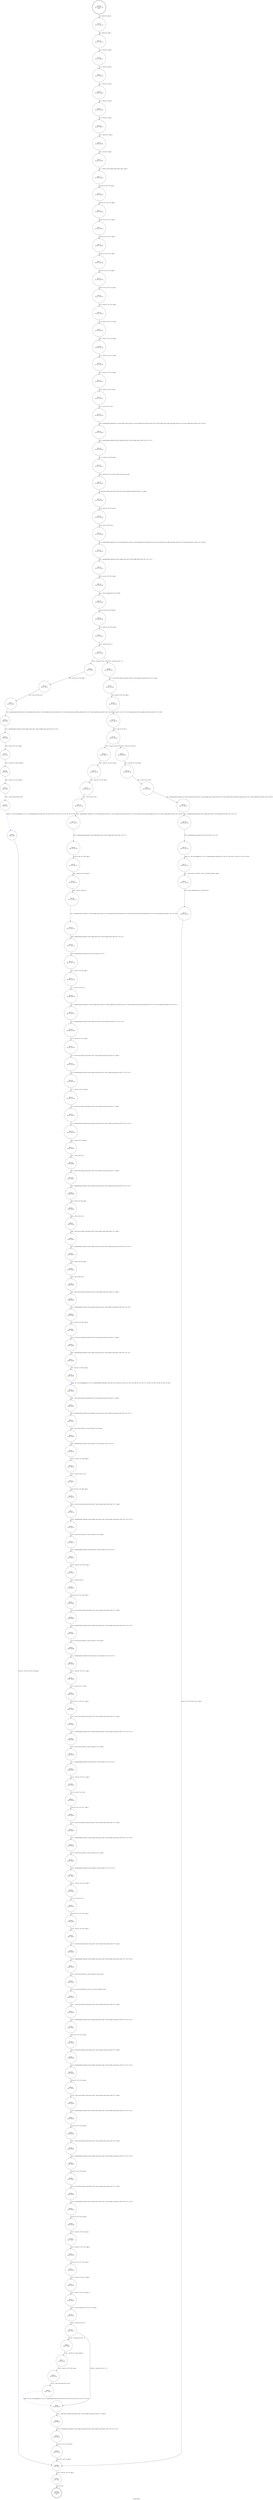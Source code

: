 digraph serial_create {
label="serial_create"
60699 [label="N60699\n(rp:0, ep:0)\nexit", shape="doublecircle"]
60700 [label="N60700\n(rp:174, ep:174)\nentry", shape="doublecircle"]
60700 -> 60702 [label="%8 = alloca i32, align 4"]
60702 [label="N60702\n(rp:173, ep:173)", shape="circle"]
60702 -> 60703 [label="%9 = alloca i32, align 4"]
60703 [label="N60703\n(rp:172, ep:172)", shape="circle"]
60703 -> 60704 [label="%10 = alloca i32, align 4"]
60704 [label="N60704\n(rp:171, ep:171)", shape="circle"]
60704 -> 60705 [label="%11 = alloca i32, align 4"]
60705 [label="N60705\n(rp:170, ep:170)", shape="circle"]
60705 -> 60706 [label="%12 = alloca i32, align 4"]
60706 [label="N60706\n(rp:169, ep:169)", shape="circle"]
60706 -> 60707 [label="%13 = alloca i32, align 4"]
60707 [label="N60707\n(rp:168, ep:168)", shape="circle"]
60707 -> 60708 [label="%14 = alloca i8*, align 8"]
60708 [label="N60708\n(rp:167, ep:167)", shape="circle"]
60708 -> 60709 [label="%15 = alloca i32*, align 8"]
60709 [label="N60709\n(rp:166, ep:166)", shape="circle"]
60709 -> 60710 [label="%16 = alloca i32, align 4"]
60710 [label="N60710\n(rp:165, ep:165)", shape="circle"]
60710 -> 60711 [label="%17 = alloca %struct.rdpdr_serial_device_info*, align 8"]
60711 [label="N60711\n(rp:164, ep:164)", shape="circle"]
60711 -> 60713 [label="store i32 %0, i32* %9, align 4"]
60713 [label="N60713\n(rp:163, ep:163)", shape="circle"]
60713 -> 60715 [label="store i32 %1, i32* %10, align 4"]
60715 [label="N60715\n(rp:162, ep:162)", shape="circle"]
60715 -> 60717 [label="store i32 %2, i32* %11, align 4"]
60717 [label="N60717\n(rp:161, ep:161)", shape="circle"]
60717 -> 60719 [label="store i32 %3, i32* %12, align 4"]
60719 [label="N60719\n(rp:160, ep:160)", shape="circle"]
60719 -> 60721 [label="store i32 %4, i32* %13, align 4"]
60721 [label="N60721\n(rp:159, ep:159)", shape="circle"]
60721 -> 60723 [label="store i8* %5, i8** %14, align 8"]
60723 [label="N60723\n(rp:158, ep:158)", shape="circle"]
60723 -> 60725 [label="store i32* %6, i32** %15, align 8"]
60725 [label="N60725\n(rp:157, ep:157)", shape="circle"]
60725 -> 60726 [label="%18 = load i32, i32* %10, align 4"]
60726 [label="N60726\n(rp:156, ep:156)", shape="circle"]
60726 -> 60727 [label="%19 = load i32, i32* %11, align 4"]
60727 [label="N60727\n(rp:155, ep:155)", shape="circle"]
60727 -> 60728 [label="%20 = load i32, i32* %12, align 4"]
60728 [label="N60728\n(rp:154, ep:154)", shape="circle"]
60728 -> 60729 [label="%21 = load i32, i32* %13, align 4"]
60729 [label="N60729\n(rp:153, ep:153)", shape="circle"]
60729 -> 60732 [label="%22 = load i8*, i8** %14, align 8"]
60732 [label="N60732\n(rp:152, ep:152)", shape="circle"]
60732 -> 60733 [label="%23 = load i32, i32* %9, align 4"]
60733 [label="N60733\n(rp:151, ep:151)", shape="circle"]
60733 -> 60734 [label="%24 = zext i32 %23 to i64"]
60734 [label="N60734\n(rp:150, ep:150)", shape="circle"]
60734 -> 60735 [label="%25 = getelementptr inbounds [0 x %struct.rdpdr_device_info], [0 x %struct.rdpdr_device_info]* bitcast ([16 x %struct.rdpdr_device_info]* @g_rdpdr_device to [0 x %struct.rdpdr_device_info]*), i64 0, i64 %24"]
60735 [label="N60735\n(rp:149, ep:149)", shape="circle"]
60735 -> 60736 [label="%26 = getelementptr inbounds %struct.rdpdr_device_info, %struct.rdpdr_device_info* %25, i32 0, i32 4"]
60736 [label="N60736\n(rp:148, ep:148)", shape="circle"]
60736 -> 60737 [label="%27 = load i8*, i8** %26, align 8"]
60737 [label="N60737\n(rp:147, ep:147)", shape="circle"]
60737 -> 60738 [label="%28 = bitcast i8* %27 to %struct.rdpdr_serial_device_info*"]
60738 [label="N60738\n(rp:146, ep:146)", shape="circle"]
60738 -> 60739 [label="store %struct.rdpdr_serial_device_info* %28, %struct.rdpdr_serial_device_info** %17, align 8"]
60739 [label="N60739\n(rp:145, ep:145)", shape="circle"]
60739 -> 60740 [label="%29 = load i32, i32* %9, align 4"]
60740 [label="N60740\n(rp:144, ep:144)", shape="circle"]
60740 -> 60741 [label="%30 = zext i32 %29 to i64"]
60741 [label="N60741\n(rp:143, ep:143)", shape="circle"]
60741 -> 60742 [label="%31 = getelementptr inbounds [0 x %struct.rdpdr_device_info], [0 x %struct.rdpdr_device_info]* bitcast ([16 x %struct.rdpdr_device_info]* @g_rdpdr_device to [0 x %struct.rdpdr_device_info]*), i64 0, i64 %30"]
60742 [label="N60742\n(rp:142, ep:142)", shape="circle"]
60742 -> 60743 [label="%32 = getelementptr inbounds %struct.rdpdr_device_info, %struct.rdpdr_device_info* %31, i32 0, i32 3"]
60743 [label="N60743\n(rp:141, ep:141)", shape="circle"]
60743 -> 60744 [label="%33 = load i8*, i8** %32, align 8"]
60744 [label="N60744\n(rp:140, ep:140)", shape="circle"]
60744 -> 60745 [label="%34 = call i32 @open(i8* %33, i32 2306)"]
60745 [label="N60745\n(rp:139, ep:139)", shape="circle"]
60745 -> 60746 [label="store i32 %34, i32* %16, align 4"]
60746 [label="N60746\n(rp:138, ep:138)", shape="circle"]
60746 -> 60747 [label="%35 = load i32, i32* %16, align 4"]
60747 [label="N60747\n(rp:137, ep:137)", shape="circle"]
60747 -> 60748 [label="%36 = icmp eq i32 %35, -1"]
60748 [label="N60748\n(rp:136, ep:136)", shape="circle"]
60748 -> 60888 [label="[%36 = icmp eq i32 %35, -1]"]
60748 -> 60889 [label="[!(%36 = icmp eq i32 %35, -1)]"]
60750 [label="N60750\n(rp:11, ep:11)", shape="circle"]
60750 -> 60751 [label="%39 = zext i32 %38 to i64"]
60751 [label="N60751\n(rp:10, ep:10)", shape="circle"]
60751 -> 60752 [label="%40 = getelementptr inbounds [0 x %struct.rdpdr_device_info], [0 x %struct.rdpdr_device_info]* bitcast ([16 x %struct.rdpdr_device_info]* @g_rdpdr_device to [0 x %struct.rdpdr_device_info]*), i64 0, i64 %39"]
60752 [label="N60752\n(rp:9, ep:9)", shape="circle"]
60752 -> 60753 [label="%41 = getelementptr inbounds %struct.rdpdr_device_info, %struct.rdpdr_device_info* %40, i32 0, i32 3"]
60753 [label="N60753\n(rp:8, ep:8)", shape="circle"]
60753 -> 60754 [label="%42 = load i8*, i8** %41, align 8"]
60754 [label="N60754\n(rp:7, ep:7)", shape="circle"]
60754 -> 60755 [label="%43 = call i32* @__errno_location()"]
60755 [label="N60755\n(rp:6, ep:6)", shape="circle"]
60755 -> 60756 [label="%44 = load i32, i32* %43, align 4"]
60756 [label="N60756\n(rp:5, ep:5)", shape="circle"]
60756 -> 60757 [label="%45 = call i8* @strerror(i32 %44)"]
60757 [label="N60757\n(rp:4, ep:4)", shape="circle"]
60757 -> 60758 [label="logger --@-- call void @logger(i32 6, i32 3, i8* getelementptr inbounds ([38 x i8], [38 x i8]* @.str.10.297, i32 0, i32 0), i8* %42, i8* %45)", style="dashed", color="blue"]
60758 [label="N60758\n(rp:3, ep:3)", shape="circle"]
60758 -> 60886 [label="store i32 -1073741790, i32* %8, align 4"]
60761 [label="N60761\n(rp:134, ep:134)", shape="circle"]
60761 -> 60762 [label="%48 = load i32, i32* %16, align 4"]
60762 [label="N60762\n(rp:133, ep:133)", shape="circle"]
60762 -> 60763 [label="get_termios --@-- %49 = call i32 @get_termios(%struct.rdpdr_serial_device_info* %47, i32 %48)", style="dashed", color="blue"]
60763 [label="N60763\n(rp:132, ep:132)", shape="circle"]
60763 -> 60764 [label="%50 = icmp ne i32 %49, 0"]
60764 [label="N60764\n(rp:131, ep:131)", shape="circle"]
60764 -> 60890 [label="[%50 = icmp ne i32 %49, 0]"]
60764 -> 60891 [label="[!(%50 = icmp ne i32 %49, 0)]"]
60766 [label="N60766\n(rp:129, ep:129)", shape="circle"]
60766 -> 60767 [label="%53 = zext i32 %52 to i64"]
60767 [label="N60767\n(rp:128, ep:128)", shape="circle"]
60767 -> 60768 [label="%54 = getelementptr inbounds [0 x %struct.rdpdr_device_info], [0 x %struct.rdpdr_device_info]* bitcast ([16 x %struct.rdpdr_device_info]* @g_rdpdr_device to [0 x %struct.rdpdr_device_info]*), i64 0, i64 %53"]
60768 [label="N60768\n(rp:127, ep:127)", shape="circle"]
60768 -> 60769 [label="%55 = getelementptr inbounds %struct.rdpdr_device_info, %struct.rdpdr_device_info* %54, i32 0, i32 2"]
60769 [label="N60769\n(rp:126, ep:126)", shape="circle"]
60769 -> 60770 [label="%56 = getelementptr inbounds [8 x i8], [8 x i8]* %55, i32 0, i32 0"]
60770 [label="N60770\n(rp:125, ep:125)", shape="circle"]
60770 -> 60771 [label="logger --@-- call void @logger(i32 6, i32 3, i8* getelementptr inbounds ([37 x i8], [37 x i8]* @.str.11.298, i32 0, i32 0), i8* %56)", style="dashed", color="blue"]
60771 [label="N60771\n(rp:124, ep:124)", shape="circle"]
60771 -> 60772 [label="%57 = load %struct._IO_FILE*, %struct._IO_FILE** @stdout, align 8"]
60772 [label="N60772\n(rp:123, ep:123)", shape="circle"]
60772 -> 60773 [label="%58 = call i32 @fflush(%struct._IO_FILE* %57)"]
60773 [label="N60773\n(rp:122, ep:122)", shape="circle"]
60773 -> 60886 [label="store i32 -1073741790, i32* %8, align 4"]
60776 [label="N60776\n(rp:120, ep:120)", shape="circle"]
60776 -> 60777 [label="%61 = load i32, i32* %9, align 4"]
60777 [label="N60777\n(rp:119, ep:119)", shape="circle"]
60777 -> 60778 [label="%62 = zext i32 %61 to i64"]
60778 [label="N60778\n(rp:118, ep:118)", shape="circle"]
60778 -> 60779 [label="%63 = getelementptr inbounds [0 x %struct.rdpdr_device_info], [0 x %struct.rdpdr_device_info]* bitcast ([16 x %struct.rdpdr_device_info]* @g_rdpdr_device to [0 x %struct.rdpdr_device_info]*), i64 0, i64 %62"]
60779 [label="N60779\n(rp:117, ep:117)", shape="circle"]
60779 -> 60780 [label="%64 = getelementptr inbounds %struct.rdpdr_device_info, %struct.rdpdr_device_info* %63, i32 0, i32 1"]
60780 [label="N60780\n(rp:116, ep:116)", shape="circle"]
60780 -> 60781 [label="store i32 %60, i32* %64, align 4"]
60781 [label="N60781\n(rp:115, ep:115)", shape="circle"]
60781 -> 60782 [label="%65 = load i32, i32* %9, align 4"]
60782 [label="N60782\n(rp:114, ep:114)", shape="circle"]
60782 -> 60783 [label="%66 = zext i32 %65 to i64"]
60783 [label="N60783\n(rp:113, ep:113)", shape="circle"]
60783 -> 60784 [label="%67 = getelementptr inbounds [0 x %struct.rdpdr_device_info], [0 x %struct.rdpdr_device_info]* bitcast ([16 x %struct.rdpdr_device_info]* @g_rdpdr_device to [0 x %struct.rdpdr_device_info]*), i64 0, i64 %66"]
60784 [label="N60784\n(rp:112, ep:112)", shape="circle"]
60784 -> 60785 [label="%68 = getelementptr inbounds %struct.rdpdr_device_info, %struct.rdpdr_device_info* %67, i32 0, i32 2"]
60785 [label="N60785\n(rp:111, ep:111)", shape="circle"]
60785 -> 60786 [label="%69 = getelementptr inbounds [8 x i8], [8 x i8]* %68, i32 0, i32 0"]
60786 [label="N60786\n(rp:110, ep:110)", shape="circle"]
60786 -> 60787 [label="%70 = load i32, i32* %9, align 4"]
60787 [label="N60787\n(rp:109, ep:109)", shape="circle"]
60787 -> 60788 [label="%71 = zext i32 %70 to i64"]
60788 [label="N60788\n(rp:108, ep:108)", shape="circle"]
60788 -> 60789 [label="%72 = getelementptr inbounds [0 x %struct.rdpdr_device_info], [0 x %struct.rdpdr_device_info]* bitcast ([16 x %struct.rdpdr_device_info]* @g_rdpdr_device to [0 x %struct.rdpdr_device_info]*), i64 0, i64 %71"]
60789 [label="N60789\n(rp:107, ep:107)", shape="circle"]
60789 -> 60790 [label="%73 = getelementptr inbounds %struct.rdpdr_device_info, %struct.rdpdr_device_info* %72, i32 0, i32 3"]
60790 [label="N60790\n(rp:106, ep:106)", shape="circle"]
60790 -> 60791 [label="%74 = load i8*, i8** %73, align 8"]
60791 [label="N60791\n(rp:105, ep:105)", shape="circle"]
60791 -> 60792 [label="%75 = load %struct.rdpdr_serial_device_info*, %struct.rdpdr_serial_device_info** %17, align 8"]
60792 [label="N60792\n(rp:104, ep:104)", shape="circle"]
60792 -> 60793 [label="%76 = getelementptr inbounds %struct.rdpdr_serial_device_info, %struct.rdpdr_serial_device_info* %75, i32 0, i32 6"]
60793 [label="N60793\n(rp:103, ep:103)", shape="circle"]
60793 -> 60794 [label="%77 = load i32, i32* %76, align 8"]
60794 [label="N60794\n(rp:102, ep:102)", shape="circle"]
60794 -> 60795 [label="%78 = load %struct.rdpdr_serial_device_info*, %struct.rdpdr_serial_device_info** %17, align 8"]
60795 [label="N60795\n(rp:101, ep:101)", shape="circle"]
60795 -> 60796 [label="%79 = getelementptr inbounds %struct.rdpdr_serial_device_info, %struct.rdpdr_serial_device_info* %78, i32 0, i32 16"]
60796 [label="N60796\n(rp:100, ep:100)", shape="circle"]
60796 -> 60797 [label="%80 = load i8, i8* %79, align 8"]
60797 [label="N60797\n(rp:99, ep:99)", shape="circle"]
60797 -> 60798 [label="%81 = zext i8 %80 to i32"]
60798 [label="N60798\n(rp:98, ep:98)", shape="circle"]
60798 -> 60799 [label="%82 = load %struct.rdpdr_serial_device_info*, %struct.rdpdr_serial_device_info** %17, align 8"]
60799 [label="N60799\n(rp:97, ep:97)", shape="circle"]
60799 -> 60800 [label="%83 = getelementptr inbounds %struct.rdpdr_serial_device_info, %struct.rdpdr_serial_device_info* %82, i32 0, i32 17"]
60800 [label="N60800\n(rp:96, ep:96)", shape="circle"]
60800 -> 60801 [label="%84 = load i8, i8* %83, align 1"]
60801 [label="N60801\n(rp:95, ep:95)", shape="circle"]
60801 -> 60802 [label="%85 = zext i8 %84 to i32"]
60802 [label="N60802\n(rp:94, ep:94)", shape="circle"]
60802 -> 60803 [label="%86 = load %struct.rdpdr_serial_device_info*, %struct.rdpdr_serial_device_info** %17, align 8"]
60803 [label="N60803\n(rp:93, ep:93)", shape="circle"]
60803 -> 60804 [label="%87 = getelementptr inbounds %struct.rdpdr_serial_device_info, %struct.rdpdr_serial_device_info* %86, i32 0, i32 18"]
60804 [label="N60804\n(rp:92, ep:92)", shape="circle"]
60804 -> 60805 [label="%88 = load i8, i8* %87, align 2"]
60805 [label="N60805\n(rp:91, ep:91)", shape="circle"]
60805 -> 60806 [label="%89 = zext i8 %88 to i32"]
60806 [label="N60806\n(rp:90, ep:90)", shape="circle"]
60806 -> 60807 [label="%90 = load %struct.rdpdr_serial_device_info*, %struct.rdpdr_serial_device_info** %17, align 8"]
60807 [label="N60807\n(rp:89, ep:89)", shape="circle"]
60807 -> 60808 [label="%91 = getelementptr inbounds %struct.rdpdr_serial_device_info, %struct.rdpdr_serial_device_info* %90, i32 0, i32 0"]
60808 [label="N60808\n(rp:88, ep:88)", shape="circle"]
60808 -> 60809 [label="%92 = load i32, i32* %91, align 8"]
60809 [label="N60809\n(rp:87, ep:87)", shape="circle"]
60809 -> 60810 [label="%93 = load %struct.rdpdr_serial_device_info*, %struct.rdpdr_serial_device_info** %17, align 8"]
60810 [label="N60810\n(rp:86, ep:86)", shape="circle"]
60810 -> 60811 [label="%94 = getelementptr inbounds %struct.rdpdr_serial_device_info, %struct.rdpdr_serial_device_info* %93, i32 0, i32 1"]
60811 [label="N60811\n(rp:85, ep:85)", shape="circle"]
60811 -> 60812 [label="%95 = load i32, i32* %94, align 4"]
60812 [label="N60812\n(rp:84, ep:84)", shape="circle"]
60812 -> 60813 [label="logger --@-- call void @logger(i32 6, i32 0, i8* getelementptr inbounds ([103 x i8], [103 x i8]* @.str.12.299, i32 0, i32 0), i8* %69, i8* %74, i32 %77, i32 %81, i32 %85, i32 %89, i32 %92, i32 %95)", style="dashed", color="blue"]
60813 [label="N60813\n(rp:83, ep:83)", shape="circle"]
60813 -> 60814 [label="%96 = load %struct.rdpdr_serial_device_info*, %struct.rdpdr_serial_device_info** %17, align 8"]
60814 [label="N60814\n(rp:82, ep:82)", shape="circle"]
60814 -> 60815 [label="%97 = getelementptr inbounds %struct.rdpdr_serial_device_info, %struct.rdpdr_serial_device_info* %96, i32 0, i32 20"]
60815 [label="N60815\n(rp:81, ep:81)", shape="circle"]
60815 -> 60816 [label="%98 = load %struct.termios*, %struct.termios** %97, align 8"]
60816 [label="N60816\n(rp:80, ep:80)", shape="circle"]
60816 -> 60817 [label="%99 = getelementptr inbounds %struct.termios, %struct.termios* %98, i32 0, i32 0"]
60817 [label="N60817\n(rp:79, ep:79)", shape="circle"]
60817 -> 60818 [label="%100 = load i32, i32* %99, align 4"]
60818 [label="N60818\n(rp:78, ep:78)", shape="circle"]
60818 -> 60819 [label="%101 = and i32 %100, -1516"]
60819 [label="N60819\n(rp:77, ep:77)", shape="circle"]
60819 -> 60820 [label="store i32 %101, i32* %99, align 4"]
60820 [label="N60820\n(rp:76, ep:76)", shape="circle"]
60820 -> 60821 [label="%102 = load %struct.rdpdr_serial_device_info*, %struct.rdpdr_serial_device_info** %17, align 8"]
60821 [label="N60821\n(rp:75, ep:75)", shape="circle"]
60821 -> 60822 [label="%103 = getelementptr inbounds %struct.rdpdr_serial_device_info, %struct.rdpdr_serial_device_info* %102, i32 0, i32 20"]
60822 [label="N60822\n(rp:74, ep:74)", shape="circle"]
60822 -> 60823 [label="%104 = load %struct.termios*, %struct.termios** %103, align 8"]
60823 [label="N60823\n(rp:73, ep:73)", shape="circle"]
60823 -> 60824 [label="%105 = getelementptr inbounds %struct.termios, %struct.termios* %104, i32 0, i32 1"]
60824 [label="N60824\n(rp:72, ep:72)", shape="circle"]
60824 -> 60825 [label="%106 = load i32, i32* %105, align 4"]
60825 [label="N60825\n(rp:71, ep:71)", shape="circle"]
60825 -> 60826 [label="%107 = and i32 %106, -2"]
60826 [label="N60826\n(rp:70, ep:70)", shape="circle"]
60826 -> 60827 [label="store i32 %107, i32* %105, align 4"]
60827 [label="N60827\n(rp:69, ep:69)", shape="circle"]
60827 -> 60828 [label="%108 = load %struct.rdpdr_serial_device_info*, %struct.rdpdr_serial_device_info** %17, align 8"]
60828 [label="N60828\n(rp:68, ep:68)", shape="circle"]
60828 -> 60829 [label="%109 = getelementptr inbounds %struct.rdpdr_serial_device_info, %struct.rdpdr_serial_device_info* %108, i32 0, i32 20"]
60829 [label="N60829\n(rp:67, ep:67)", shape="circle"]
60829 -> 60830 [label="%110 = load %struct.termios*, %struct.termios** %109, align 8"]
60830 [label="N60830\n(rp:66, ep:66)", shape="circle"]
60830 -> 60831 [label="%111 = getelementptr inbounds %struct.termios, %struct.termios* %110, i32 0, i32 3"]
60831 [label="N60831\n(rp:65, ep:65)", shape="circle"]
60831 -> 60832 [label="%112 = load i32, i32* %111, align 4"]
60832 [label="N60832\n(rp:64, ep:64)", shape="circle"]
60832 -> 60833 [label="%113 = and i32 %112, -32844"]
60833 [label="N60833\n(rp:63, ep:63)", shape="circle"]
60833 -> 60834 [label="store i32 %113, i32* %111, align 4"]
60834 [label="N60834\n(rp:62, ep:62)", shape="circle"]
60834 -> 60835 [label="%114 = load %struct.rdpdr_serial_device_info*, %struct.rdpdr_serial_device_info** %17, align 8"]
60835 [label="N60835\n(rp:61, ep:61)", shape="circle"]
60835 -> 60836 [label="%115 = getelementptr inbounds %struct.rdpdr_serial_device_info, %struct.rdpdr_serial_device_info* %114, i32 0, i32 20"]
60836 [label="N60836\n(rp:60, ep:60)", shape="circle"]
60836 -> 60837 [label="%116 = load %struct.termios*, %struct.termios** %115, align 8"]
60837 [label="N60837\n(rp:59, ep:59)", shape="circle"]
60837 -> 60838 [label="%117 = getelementptr inbounds %struct.termios, %struct.termios* %116, i32 0, i32 2"]
60838 [label="N60838\n(rp:58, ep:58)", shape="circle"]
60838 -> 60839 [label="%118 = load i32, i32* %117, align 4"]
60839 [label="N60839\n(rp:57, ep:57)", shape="circle"]
60839 -> 60840 [label="%119 = and i32 %118, -305"]
60840 [label="N60840\n(rp:56, ep:56)", shape="circle"]
60840 -> 60841 [label="store i32 %119, i32* %117, align 4"]
60841 [label="N60841\n(rp:55, ep:55)", shape="circle"]
60841 -> 60842 [label="%120 = load %struct.rdpdr_serial_device_info*, %struct.rdpdr_serial_device_info** %17, align 8"]
60842 [label="N60842\n(rp:54, ep:54)", shape="circle"]
60842 -> 60843 [label="%121 = getelementptr inbounds %struct.rdpdr_serial_device_info, %struct.rdpdr_serial_device_info* %120, i32 0, i32 20"]
60843 [label="N60843\n(rp:53, ep:53)", shape="circle"]
60843 -> 60844 [label="%122 = load %struct.termios*, %struct.termios** %121, align 8"]
60844 [label="N60844\n(rp:52, ep:52)", shape="circle"]
60844 -> 60845 [label="%123 = getelementptr inbounds %struct.termios, %struct.termios* %122, i32 0, i32 2"]
60845 [label="N60845\n(rp:51, ep:51)", shape="circle"]
60845 -> 60846 [label="%124 = load i32, i32* %123, align 4"]
60846 [label="N60846\n(rp:50, ep:50)", shape="circle"]
60846 -> 60847 [label="%125 = or i32 %124, 48"]
60847 [label="N60847\n(rp:49, ep:49)", shape="circle"]
60847 -> 60848 [label="store i32 %125, i32* %123, align 4"]
60848 [label="N60848\n(rp:48, ep:48)", shape="circle"]
60848 -> 60849 [label="%126 = load i32, i32* %16, align 4"]
60849 [label="N60849\n(rp:47, ep:47)", shape="circle"]
60849 -> 60850 [label="%127 = load %struct.rdpdr_serial_device_info*, %struct.rdpdr_serial_device_info** %17, align 8"]
60850 [label="N60850\n(rp:46, ep:46)", shape="circle"]
60850 -> 60851 [label="%128 = getelementptr inbounds %struct.rdpdr_serial_device_info, %struct.rdpdr_serial_device_info* %127, i32 0, i32 20"]
60851 [label="N60851\n(rp:45, ep:45)", shape="circle"]
60851 -> 60852 [label="%129 = load %struct.termios*, %struct.termios** %128, align 8"]
60852 [label="N60852\n(rp:44, ep:44)", shape="circle"]
60852 -> 60853 [label="%130 = call i32 @tcsetattr(i32 %126, i32 0, %struct.termios* %129)"]
60853 [label="N60853\n(rp:43, ep:43)", shape="circle"]
60853 -> 60854 [label="%131 = load %struct.rdpdr_serial_device_info*, %struct.rdpdr_serial_device_info** %17, align 8"]
60854 [label="N60854\n(rp:42, ep:42)", shape="circle"]
60854 -> 60855 [label="%132 = getelementptr inbounds %struct.rdpdr_serial_device_info, %struct.rdpdr_serial_device_info* %131, i32 0, i32 22"]
60855 [label="N60855\n(rp:41, ep:41)", shape="circle"]
60855 -> 60856 [label="store i32 0, i32* %132, align 8"]
60856 [label="N60856\n(rp:40, ep:40)", shape="circle"]
60856 -> 60857 [label="%133 = load %struct.rdpdr_serial_device_info*, %struct.rdpdr_serial_device_info** %17, align 8"]
60857 [label="N60857\n(rp:39, ep:39)", shape="circle"]
60857 -> 60858 [label="%134 = getelementptr inbounds %struct.rdpdr_serial_device_info, %struct.rdpdr_serial_device_info* %133, i32 0, i32 23"]
60858 [label="N60858\n(rp:38, ep:38)", shape="circle"]
60858 -> 60859 [label="store i32 0, i32* %134, align 4"]
60859 [label="N60859\n(rp:37, ep:37)", shape="circle"]
60859 -> 60860 [label="%135 = load %struct.rdpdr_serial_device_info*, %struct.rdpdr_serial_device_info** %17, align 8"]
60860 [label="N60860\n(rp:36, ep:36)", shape="circle"]
60860 -> 60861 [label="%136 = getelementptr inbounds %struct.rdpdr_serial_device_info, %struct.rdpdr_serial_device_info* %135, i32 0, i32 24"]
60861 [label="N60861\n(rp:35, ep:35)", shape="circle"]
60861 -> 60862 [label="store i32 0, i32* %136, align 8"]
60862 [label="N60862\n(rp:34, ep:34)", shape="circle"]
60862 -> 60863 [label="%137 = load %struct.rdpdr_serial_device_info*, %struct.rdpdr_serial_device_info** %17, align 8"]
60863 [label="N60863\n(rp:33, ep:33)", shape="circle"]
60863 -> 60864 [label="%138 = getelementptr inbounds %struct.rdpdr_serial_device_info, %struct.rdpdr_serial_device_info* %137, i32 0, i32 25"]
60864 [label="N60864\n(rp:32, ep:32)", shape="circle"]
60864 -> 60865 [label="store i32 0, i32* %138, align 4"]
60865 [label="N60865\n(rp:31, ep:31)", shape="circle"]
60865 -> 60866 [label="%139 = load %struct.rdpdr_serial_device_info*, %struct.rdpdr_serial_device_info** %17, align 8"]
60866 [label="N60866\n(rp:30, ep:30)", shape="circle"]
60866 -> 60867 [label="%140 = getelementptr inbounds %struct.rdpdr_serial_device_info, %struct.rdpdr_serial_device_info* %139, i32 0, i32 26"]
60867 [label="N60867\n(rp:29, ep:29)", shape="circle"]
60867 -> 60868 [label="store i32 0, i32* %140, align 8"]
60868 [label="N60868\n(rp:28, ep:28)", shape="circle"]
60868 -> 60869 [label="%141 = load i32, i32* %16, align 4"]
60869 [label="N60869\n(rp:27, ep:27)", shape="circle"]
60869 -> 60870 [label="%142 = load i32*, i32** %15, align 8"]
60870 [label="N60870\n(rp:26, ep:26)", shape="circle"]
60870 -> 60871 [label="store i32 %141, i32* %142, align 4"]
60871 [label="N60871\n(rp:25, ep:25)", shape="circle"]
60871 -> 60872 [label="%143 = load i32*, i32** %15, align 8"]
60872 [label="N60872\n(rp:24, ep:24)", shape="circle"]
60872 -> 60873 [label="%144 = load i32, i32* %143, align 4"]
60873 [label="N60873\n(rp:23, ep:23)", shape="circle"]
60873 -> 60874 [label="%145 = call i32 @fcntl(i32 %144, i32 4, i32 2048)"]
60874 [label="N60874\n(rp:22, ep:22)", shape="circle"]
60874 -> 60875 [label="%146 = icmp eq i32 %145, -1"]
60875 [label="N60875\n(rp:21, ep:21)", shape="circle"]
60875 -> 60892 [label="[%146 = icmp eq i32 %145, -1]"]
60875 -> 60881 [label="[!(%146 = icmp eq i32 %145, -1)]"]
60877 [label="N60877\n(rp:19, ep:19)", shape="circle"]
60877 -> 60878 [label="%149 = load i32, i32* %148, align 4"]
60878 [label="N60878\n(rp:18, ep:18)", shape="circle"]
60878 -> 60879 [label="%150 = call i8* @strerror(i32 %149)"]
60879 [label="N60879\n(rp:17, ep:17)", shape="circle"]
60879 -> 60881 [label="logger --@-- call void @logger(i32 6, i32 3, i8* getelementptr inbounds ([48 x i8], [48 x i8]* @.str.13.300, i32 0, i32 0), i8* %150)", style="dashed", color="blue"]
60881 [label="N60881\n(rp:16, ep:16)", shape="circle"]
60881 -> 60882 [label="%152 = load %struct.rdpdr_serial_device_info*, %struct.rdpdr_serial_device_info** %17, align 8"]
60882 [label="N60882\n(rp:15, ep:15)", shape="circle"]
60882 -> 60883 [label="%153 = getelementptr inbounds %struct.rdpdr_serial_device_info, %struct.rdpdr_serial_device_info* %152, i32 0, i32 12"]
60883 [label="N60883\n(rp:14, ep:14)", shape="circle"]
60883 -> 60884 [label="store i32 5, i32* %153, align 8"]
60884 [label="N60884\n(rp:13, ep:13)", shape="circle"]
60884 -> 60886 [label="store i32 0, i32* %8, align 4"]
60886 [label="N60886\n(rp:2, ep:2)", shape="circle"]
60886 -> 60887 [label="%155 = load i32, i32* %8, align 4"]
60887 [label="N60887\n(rp:1, ep:1)", shape="circle"]
60887 -> 60699 [label="ret i32 %155"]
60888 [label="N60888\n(rp:12, ep:12)", shape="circle"]
60888 -> 60750 [label="%38 = load i32, i32* %9, align 4"]
60889 [label="N60889\n(rp:135, ep:135)", shape="circle"]
60889 -> 60761 [label="%47 = load %struct.rdpdr_serial_device_info*, %struct.rdpdr_serial_device_info** %17, align 8"]
60890 [label="N60890\n(rp:121, ep:121)", shape="circle"]
60890 -> 60776 [label="%60 = load i32, i32* %16, align 4"]
60891 [label="N60891\n(rp:130, ep:130)", shape="circle"]
60891 -> 60766 [label="%52 = load i32, i32* %9, align 4"]
60892 [label="N60892\n(rp:20, ep:20)", shape="circle"]
60892 -> 60877 [label="%148 = call i32* @__errno_location()"]
}
